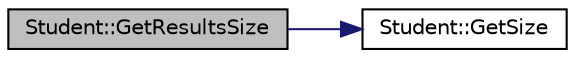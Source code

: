 digraph G
{
  edge [fontname="Helvetica",fontsize=10,labelfontname="Helvetica",labelfontsize=10];
  node [fontname="Helvetica",fontsize=10,shape=record];
  rankdir=LR;
  Node1 [label="Student::GetResultsSize",height=0.2,width=0.4,color="black", fillcolor="grey75", style="filled" fontcolor="black"];
  Node1 -> Node2 [color="midnightblue",fontsize=10,style="solid",fontname="Helvetica"];
  Node2 [label="Student::GetSize",height=0.2,width=0.4,color="black", fillcolor="white", style="filled",URL="$class_student.html#105dc2ff62873b83d32edea845cdfa4b",tooltip="Returns the amount of initialised object in the vector."];
}
